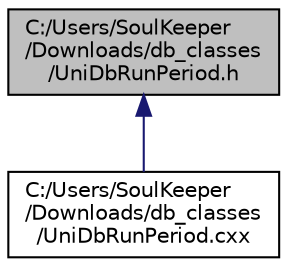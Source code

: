 digraph "C:/Users/SoulKeeper/Downloads/db_classes/UniDbRunPeriod.h"
{
  edge [fontname="Helvetica",fontsize="10",labelfontname="Helvetica",labelfontsize="10"];
  node [fontname="Helvetica",fontsize="10",shape=record];
  Node1 [label="C:/Users/SoulKeeper\l/Downloads/db_classes\l/UniDbRunPeriod.h",height=0.2,width=0.4,color="black", fillcolor="grey75", style="filled", fontcolor="black"];
  Node1 -> Node2 [dir="back",color="midnightblue",fontsize="10",style="solid",fontname="Helvetica"];
  Node2 [label="C:/Users/SoulKeeper\l/Downloads/db_classes\l/UniDbRunPeriod.cxx",height=0.2,width=0.4,color="black", fillcolor="white", style="filled",URL="$_uni_db_run_period_8cxx.html"];
}
